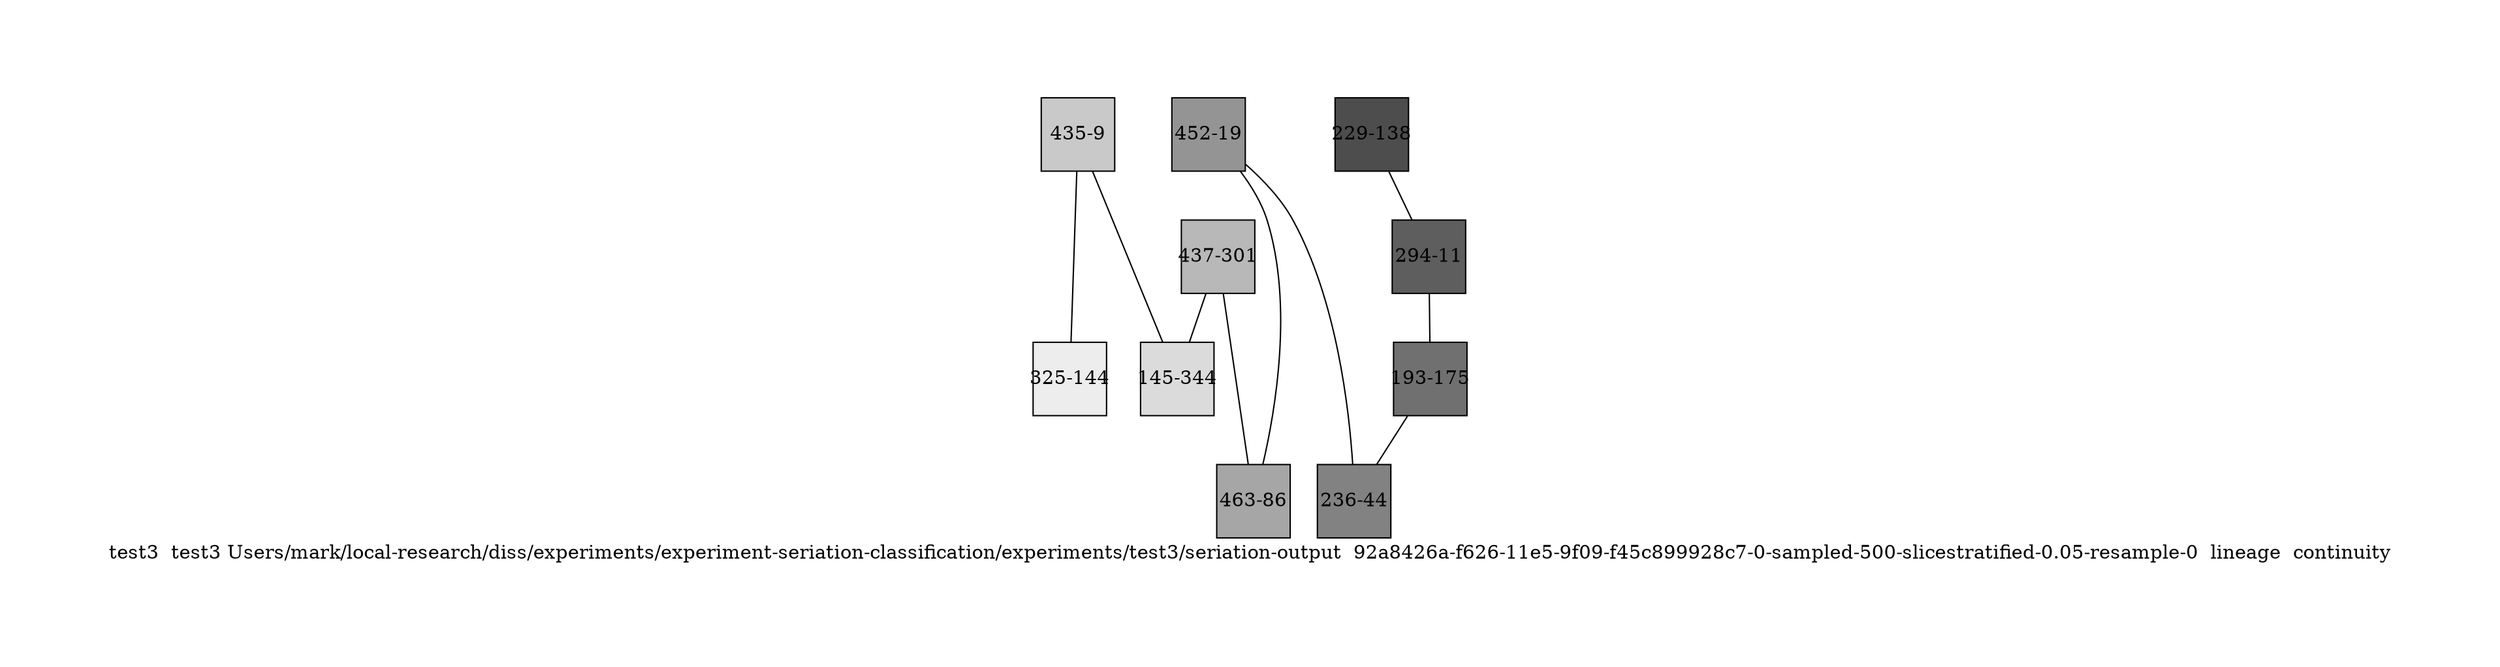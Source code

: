 strict graph "test3  test3 Users/mark/local-research/diss/experiments/experiment-seriation-classification/experiments/test3/seriation-output  92a8426a-f626-11e5-9f09-f45c899928c7-0-sampled-500-slicestratified-0.05-resample-0  lineage  continuity" {
labelloc=b;
ratio=auto;
pad="1.0";
label="test3  test3 Users/mark/local-research/diss/experiments/experiment-seriation-classification/experiments/test3/seriation-output  92a8426a-f626-11e5-9f09-f45c899928c7-0-sampled-500-slicestratified-0.05-resample-0  lineage  continuity";
node [fixedsize=true, width="0.75", shape=circle, style=filled, height="0.75"];
0 [xCoordinate="9.0", appears_in_slice=8, yCoordinate="435.0", colorscheme=x11, lineage_id=1, short_label="435-9", label="435-9", shape=square, cluster_id=1, fillcolor=grey79, id=0, size="504.984828782"];
1 [xCoordinate="19.0", appears_in_slice=5, yCoordinate="452.0", colorscheme=x11, lineage_id=1, short_label="452-19", label="452-19", shape=square, cluster_id=1, fillcolor=grey58, id=1, size="501.733853489"];
2 [xCoordinate="138.0", appears_in_slice=1, yCoordinate="229.0", colorscheme=x11, lineage_id=1, short_label="229-138", label="229-138", shape=square, cluster_id=1, fillcolor=grey30, id=2, size="497.399219766"];
3 [xCoordinate="301.0", appears_in_slice=7, yCoordinate="437.0", colorscheme=x11, lineage_id=1, short_label="437-301", label="437-301", shape=square, cluster_id=1, fillcolor=grey72, id=3, size="517.988729952"];
4 [xCoordinate="144.0", appears_in_slice=10, yCoordinate="325.0", colorscheme=x11, lineage_id=1, short_label="325-144", label="325-144", shape=square, cluster_id=1, fillcolor=grey93, id=4, size="496.315561335"];
5 [xCoordinate="11.0", appears_in_slice=2, yCoordinate="294.0", colorscheme=x11, lineage_id=1, short_label="294-11", label="294-11", shape=square, cluster_id=1, fillcolor=grey37, id=5, size="438.881664499"];
6 [xCoordinate="86.0", appears_in_slice=6, yCoordinate="463.0", colorscheme=x11, lineage_id=1, short_label="463-86", label="463-86", shape=square, cluster_id=1, fillcolor=grey65, id=6, size="541.829215431"];
7 [xCoordinate="175.0", appears_in_slice=3, yCoordinate="193.0", colorscheme=x11, lineage_id=1, short_label="193-175", label="193-175", shape=square, cluster_id=1, fillcolor=grey44, id=7, size="498.482878197"];
8 [xCoordinate="344.0", appears_in_slice=9, yCoordinate="145.0", colorscheme=x11, lineage_id=1, short_label="145-344", label="145-344", shape=square, cluster_id=1, fillcolor=grey86, id=8, size="493.064586042"];
9 [xCoordinate="44.0", appears_in_slice=4, yCoordinate="236.0", colorscheme=x11, lineage_id=1, short_label="236-44", label="236-44", shape=square, cluster_id=1, fillcolor=grey51, id=9, size="509.319462505"];
0 -- 8  [inverseweight="4.62557877633", weight="0.216189162125"];
0 -- 4  [inverseweight="1.01326457437", weight="0.98690907123"];
1 -- 9  [inverseweight="5.249174044", weight="0.190506161849"];
1 -- 6  [inverseweight="5.98698493253", weight="0.167028982246"];
2 -- 5  [inverseweight="3.12010722307", weight="0.320501806029"];
3 -- 8  [inverseweight="8.65443647518", weight="0.115547673481"];
3 -- 6  [inverseweight="4.19294467464", weight="0.238495872852"];
5 -- 7  [inverseweight="6.08243452409", weight="0.164407852816"];
7 -- 9  [inverseweight="5.19014084056", weight="0.192672998811"];
}
